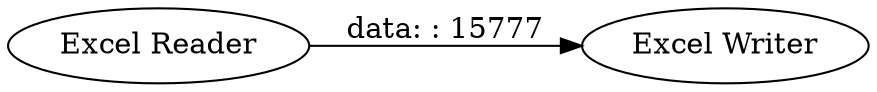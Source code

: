 digraph {
	"-1054809831028790992_1" [label="Excel Reader"]
	"-1054809831028790992_2" [label="Excel Writer"]
	"-1054809831028790992_1" -> "-1054809831028790992_2" [label="data: : 15777"]
	rankdir=LR
}
